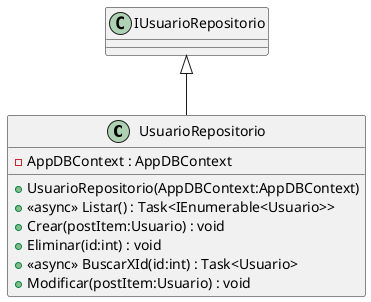 @startuml
class UsuarioRepositorio {
    - AppDBContext : AppDBContext
    + UsuarioRepositorio(AppDBContext:AppDBContext)
    + <<async>> Listar() : Task<IEnumerable<Usuario>>
    + Crear(postItem:Usuario) : void
    + Eliminar(id:int) : void
    + <<async>> BuscarXId(id:int) : Task<Usuario>
    + Modificar(postItem:Usuario) : void
}
IUsuarioRepositorio <|-- UsuarioRepositorio
@enduml
